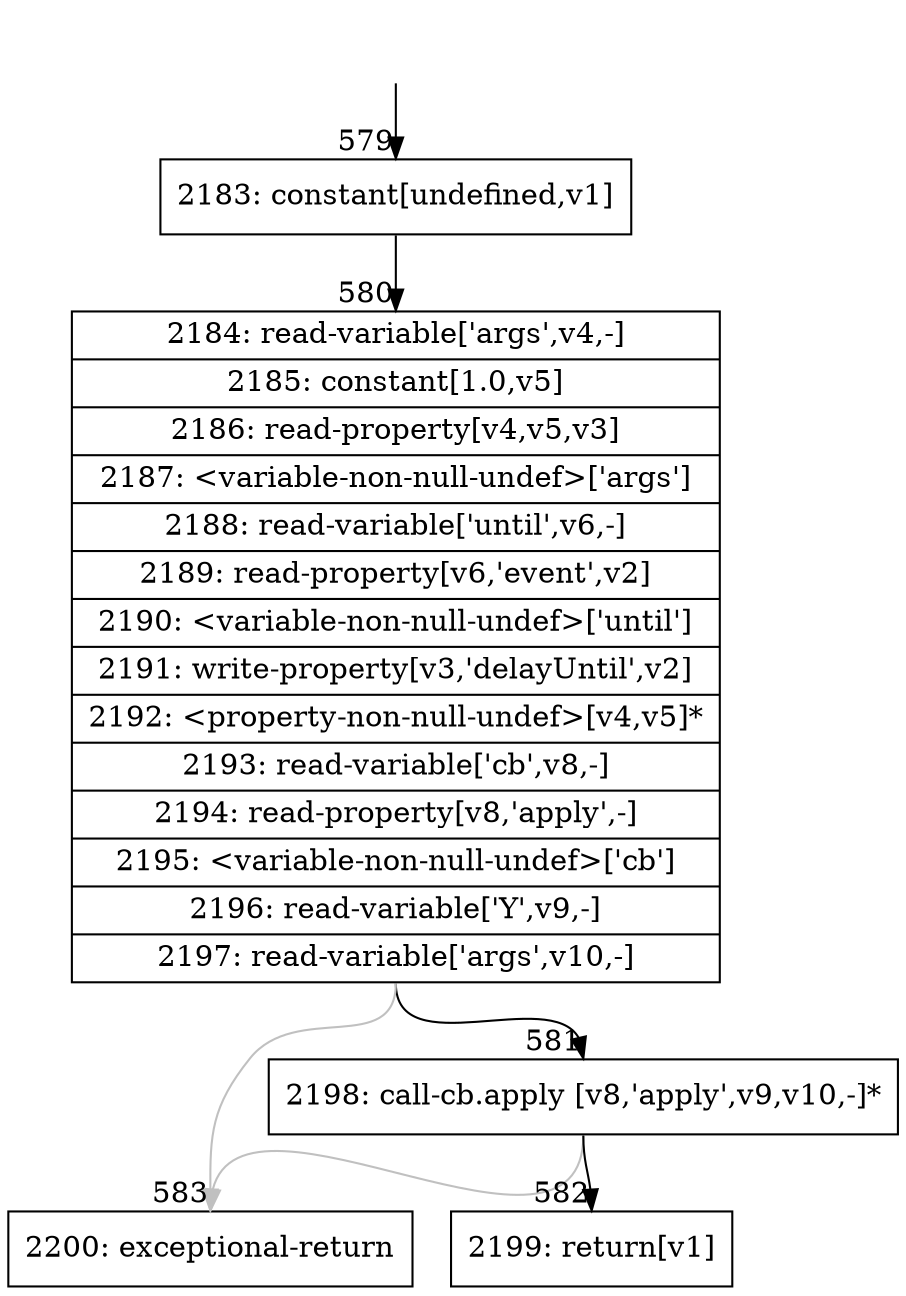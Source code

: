 digraph {
rankdir="TD"
BB_entry24[shape=none,label=""];
BB_entry24 -> BB579 [tailport=s, headport=n, headlabel="    579"]
BB579 [shape=record label="{2183: constant[undefined,v1]}" ] 
BB579 -> BB580 [tailport=s, headport=n, headlabel="      580"]
BB580 [shape=record label="{2184: read-variable['args',v4,-]|2185: constant[1.0,v5]|2186: read-property[v4,v5,v3]|2187: \<variable-non-null-undef\>['args']|2188: read-variable['until',v6,-]|2189: read-property[v6,'event',v2]|2190: \<variable-non-null-undef\>['until']|2191: write-property[v3,'delayUntil',v2]|2192: \<property-non-null-undef\>[v4,v5]*|2193: read-variable['cb',v8,-]|2194: read-property[v8,'apply',-]|2195: \<variable-non-null-undef\>['cb']|2196: read-variable['Y',v9,-]|2197: read-variable['args',v10,-]}" ] 
BB580 -> BB581 [tailport=s, headport=n, headlabel="      581"]
BB580 -> BB583 [tailport=s, headport=n, color=gray, headlabel="      583"]
BB581 [shape=record label="{2198: call-cb.apply [v8,'apply',v9,v10,-]*}" ] 
BB581 -> BB582 [tailport=s, headport=n, headlabel="      582"]
BB581 -> BB583 [tailport=s, headport=n, color=gray]
BB582 [shape=record label="{2199: return[v1]}" ] 
BB583 [shape=record label="{2200: exceptional-return}" ] 
//#$~ 858
}
